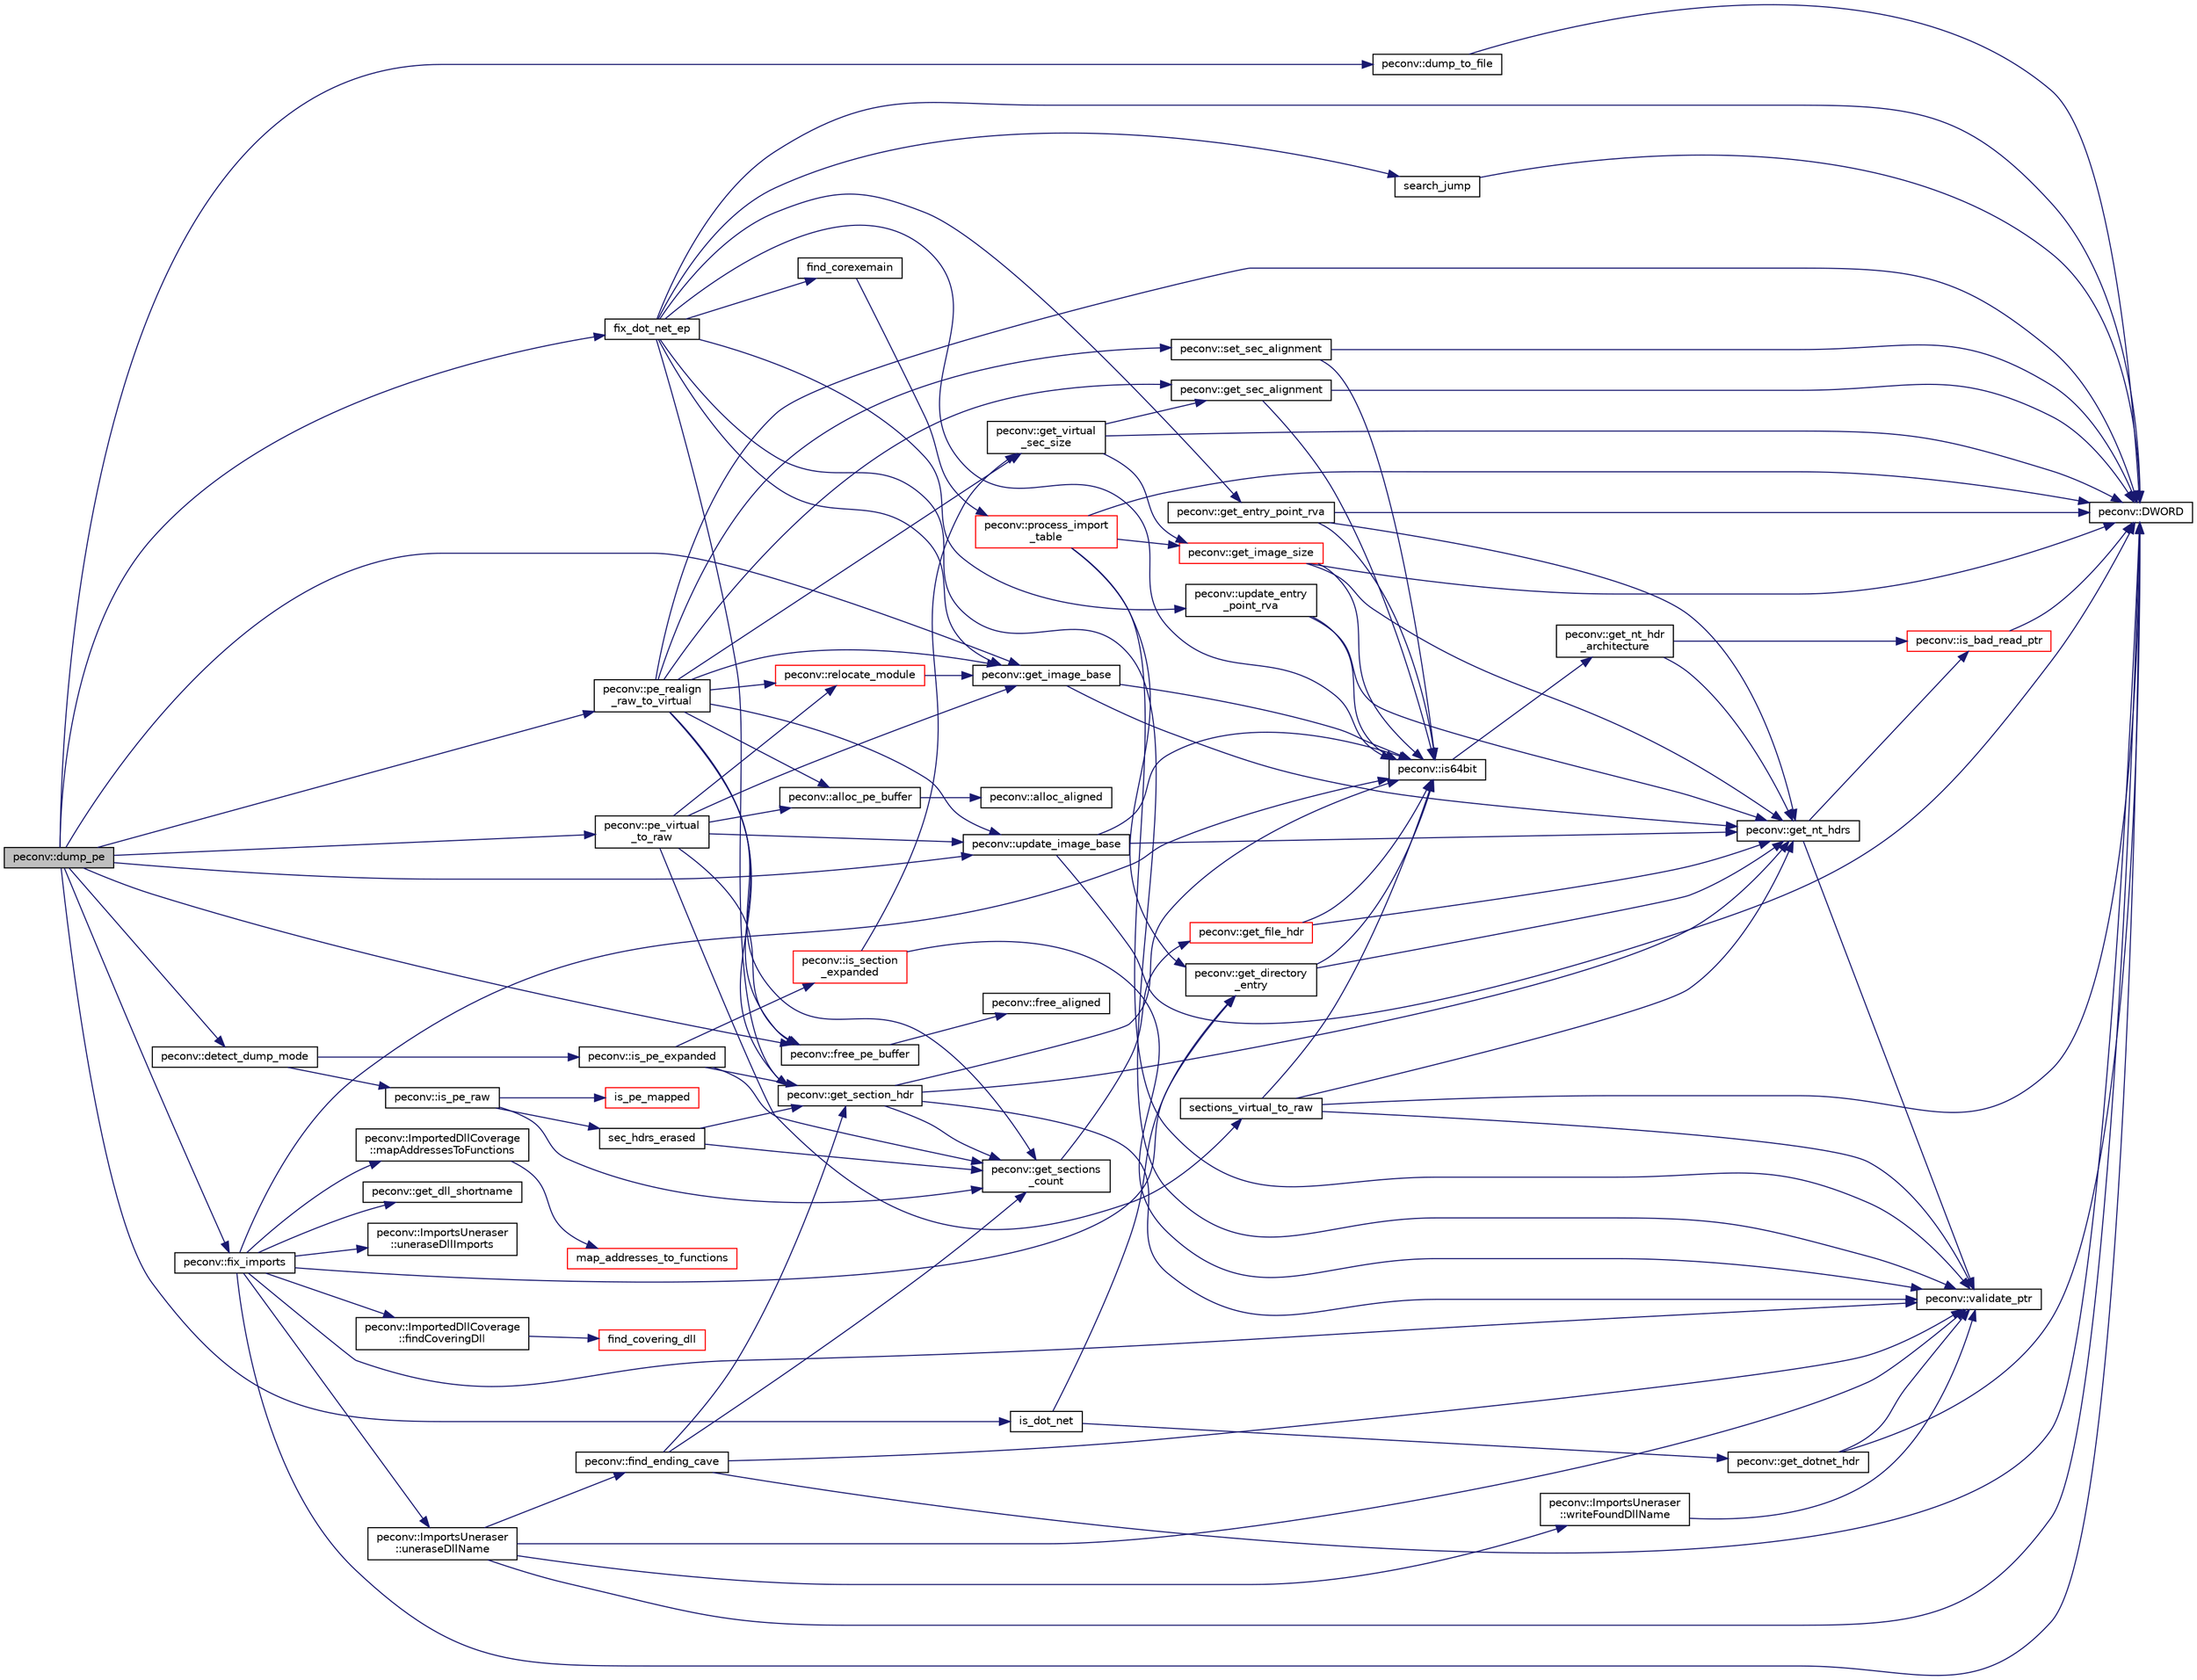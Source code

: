 digraph "peconv::dump_pe"
{
 // LATEX_PDF_SIZE
  edge [fontname="Helvetica",fontsize="10",labelfontname="Helvetica",labelfontsize="10"];
  node [fontname="Helvetica",fontsize="10",shape=record];
  rankdir="LR";
  Node1 [label="peconv::dump_pe",height=0.2,width=0.4,color="black", fillcolor="grey75", style="filled", fontcolor="black",tooltip=" "];
  Node1 -> Node2 [color="midnightblue",fontsize="10",style="solid",fontname="Helvetica"];
  Node2 [label="peconv::detect_dump_mode",height=0.2,width=0.4,color="black", fillcolor="white", style="filled",URL="$namespacepeconv.html#ab921893df2ddaeb33f3b376a04e5afde",tooltip=" "];
  Node2 -> Node3 [color="midnightblue",fontsize="10",style="solid",fontname="Helvetica"];
  Node3 [label="peconv::is_pe_expanded",height=0.2,width=0.4,color="black", fillcolor="white", style="filled",URL="$namespacepeconv.html#abadc792662f4eacb9a9f5453ed977816",tooltip=" "];
  Node3 -> Node4 [color="midnightblue",fontsize="10",style="solid",fontname="Helvetica"];
  Node4 [label="peconv::get_section_hdr",height=0.2,width=0.4,color="black", fillcolor="white", style="filled",URL="$namespacepeconv.html#a63cc4b1dadd9eb341c2d453e65d1ef4c",tooltip=" "];
  Node4 -> Node5 [color="midnightblue",fontsize="10",style="solid",fontname="Helvetica"];
  Node5 [label="peconv::get_nt_hdrs",height=0.2,width=0.4,color="black", fillcolor="white", style="filled",URL="$namespacepeconv.html#ae064b93af2489f2ba43b42fdfff2f2a3",tooltip=" "];
  Node5 -> Node6 [color="midnightblue",fontsize="10",style="solid",fontname="Helvetica"];
  Node6 [label="peconv::is_bad_read_ptr",height=0.2,width=0.4,color="red", fillcolor="white", style="filled",URL="$namespacepeconv.html#aad22870e562a1bf1a8972c0f1ba88056",tooltip=" "];
  Node6 -> Node7 [color="midnightblue",fontsize="10",style="solid",fontname="Helvetica"];
  Node7 [label="peconv::DWORD",height=0.2,width=0.4,color="black", fillcolor="white", style="filled",URL="$namespacepeconv.html#abff674ea8e527f49f9741ff81596a15d",tooltip=" "];
  Node5 -> Node9 [color="midnightblue",fontsize="10",style="solid",fontname="Helvetica"];
  Node9 [label="peconv::validate_ptr",height=0.2,width=0.4,color="black", fillcolor="white", style="filled",URL="$namespacepeconv.html#a02f2984cee1eddb5e883917f2c231016",tooltip=" "];
  Node4 -> Node10 [color="midnightblue",fontsize="10",style="solid",fontname="Helvetica"];
  Node10 [label="peconv::get_sections\l_count",height=0.2,width=0.4,color="black", fillcolor="white", style="filled",URL="$namespacepeconv.html#ab2271a167be8077d8ca0ab9b9bf9483f",tooltip=" "];
  Node10 -> Node11 [color="midnightblue",fontsize="10",style="solid",fontname="Helvetica"];
  Node11 [label="peconv::get_file_hdr",height=0.2,width=0.4,color="red", fillcolor="white", style="filled",URL="$namespacepeconv.html#a30c642b479e9bd27a66332b73d65cabb",tooltip=" "];
  Node11 -> Node5 [color="midnightblue",fontsize="10",style="solid",fontname="Helvetica"];
  Node11 -> Node13 [color="midnightblue",fontsize="10",style="solid",fontname="Helvetica"];
  Node13 [label="peconv::is64bit",height=0.2,width=0.4,color="black", fillcolor="white", style="filled",URL="$namespacepeconv.html#aa66eb25442292a01f9fcd0f1e4da899f",tooltip=" "];
  Node13 -> Node14 [color="midnightblue",fontsize="10",style="solid",fontname="Helvetica"];
  Node14 [label="peconv::get_nt_hdr\l_architecture",height=0.2,width=0.4,color="black", fillcolor="white", style="filled",URL="$namespacepeconv.html#a1621d9ae5ce1a3a0be6a9fa77c7bf59b",tooltip=" "];
  Node14 -> Node5 [color="midnightblue",fontsize="10",style="solid",fontname="Helvetica"];
  Node14 -> Node6 [color="midnightblue",fontsize="10",style="solid",fontname="Helvetica"];
  Node4 -> Node13 [color="midnightblue",fontsize="10",style="solid",fontname="Helvetica"];
  Node4 -> Node9 [color="midnightblue",fontsize="10",style="solid",fontname="Helvetica"];
  Node3 -> Node10 [color="midnightblue",fontsize="10",style="solid",fontname="Helvetica"];
  Node3 -> Node15 [color="midnightblue",fontsize="10",style="solid",fontname="Helvetica"];
  Node15 [label="peconv::is_section\l_expanded",height=0.2,width=0.4,color="red", fillcolor="white", style="filled",URL="$namespacepeconv.html#a2666035d7df89e33d188628064720a68",tooltip=" "];
  Node15 -> Node16 [color="midnightblue",fontsize="10",style="solid",fontname="Helvetica"];
  Node16 [label="peconv::get_virtual\l_sec_size",height=0.2,width=0.4,color="black", fillcolor="white", style="filled",URL="$namespacepeconv.html#a2e208adcdf6990b44a9f5a09b831b554",tooltip=" "];
  Node16 -> Node7 [color="midnightblue",fontsize="10",style="solid",fontname="Helvetica"];
  Node16 -> Node17 [color="midnightblue",fontsize="10",style="solid",fontname="Helvetica"];
  Node17 [label="peconv::get_image_size",height=0.2,width=0.4,color="red", fillcolor="white", style="filled",URL="$namespacepeconv.html#a7d79bda8907a18a81aa6bd8e1c1626cb",tooltip=" "];
  Node17 -> Node7 [color="midnightblue",fontsize="10",style="solid",fontname="Helvetica"];
  Node17 -> Node5 [color="midnightblue",fontsize="10",style="solid",fontname="Helvetica"];
  Node17 -> Node13 [color="midnightblue",fontsize="10",style="solid",fontname="Helvetica"];
  Node16 -> Node20 [color="midnightblue",fontsize="10",style="solid",fontname="Helvetica"];
  Node20 [label="peconv::get_sec_alignment",height=0.2,width=0.4,color="black", fillcolor="white", style="filled",URL="$namespacepeconv.html#aa040616c6dec10cb9d9f3dc9ffbcb68c",tooltip=" "];
  Node20 -> Node7 [color="midnightblue",fontsize="10",style="solid",fontname="Helvetica"];
  Node20 -> Node13 [color="midnightblue",fontsize="10",style="solid",fontname="Helvetica"];
  Node15 -> Node9 [color="midnightblue",fontsize="10",style="solid",fontname="Helvetica"];
  Node2 -> Node22 [color="midnightblue",fontsize="10",style="solid",fontname="Helvetica"];
  Node22 [label="peconv::is_pe_raw",height=0.2,width=0.4,color="black", fillcolor="white", style="filled",URL="$namespacepeconv.html#a3046d1cdda885f782e5ef1497123a515",tooltip=" "];
  Node22 -> Node10 [color="midnightblue",fontsize="10",style="solid",fontname="Helvetica"];
  Node22 -> Node23 [color="midnightblue",fontsize="10",style="solid",fontname="Helvetica"];
  Node23 [label="is_pe_mapped",height=0.2,width=0.4,color="red", fillcolor="white", style="filled",URL="$pe__mode__detector_8cpp.html#aee0b670cbdb261635a8cc5f8f33cb9da",tooltip=" "];
  Node22 -> Node35 [color="midnightblue",fontsize="10",style="solid",fontname="Helvetica"];
  Node35 [label="sec_hdrs_erased",height=0.2,width=0.4,color="black", fillcolor="white", style="filled",URL="$pe__mode__detector_8cpp.html#affdcfe22d38288937ec5fa936e708118",tooltip=" "];
  Node35 -> Node4 [color="midnightblue",fontsize="10",style="solid",fontname="Helvetica"];
  Node35 -> Node10 [color="midnightblue",fontsize="10",style="solid",fontname="Helvetica"];
  Node1 -> Node36 [color="midnightblue",fontsize="10",style="solid",fontname="Helvetica"];
  Node36 [label="peconv::dump_to_file",height=0.2,width=0.4,color="black", fillcolor="white", style="filled",URL="$namespacepeconv.html#ab42b47b407565497fe16772d66b02606",tooltip=" "];
  Node36 -> Node7 [color="midnightblue",fontsize="10",style="solid",fontname="Helvetica"];
  Node1 -> Node37 [color="midnightblue",fontsize="10",style="solid",fontname="Helvetica"];
  Node37 [label="fix_dot_net_ep",height=0.2,width=0.4,color="black", fillcolor="white", style="filled",URL="$fix__dot__net__ep_8cpp.html#a3568562d224c76b49d5841a18e63d96c",tooltip=" "];
  Node37 -> Node7 [color="midnightblue",fontsize="10",style="solid",fontname="Helvetica"];
  Node37 -> Node38 [color="midnightblue",fontsize="10",style="solid",fontname="Helvetica"];
  Node38 [label="find_corexemain",height=0.2,width=0.4,color="black", fillcolor="white", style="filled",URL="$fix__dot__net__ep_8cpp.html#afc946fd358af361f6c6305f0cf56534b",tooltip=" "];
  Node38 -> Node39 [color="midnightblue",fontsize="10",style="solid",fontname="Helvetica"];
  Node39 [label="peconv::process_import\l_table",height=0.2,width=0.4,color="red", fillcolor="white", style="filled",URL="$namespacepeconv.html#a48b50ca71aff05c2edfca1ff816db197",tooltip=" "];
  Node39 -> Node7 [color="midnightblue",fontsize="10",style="solid",fontname="Helvetica"];
  Node39 -> Node25 [color="midnightblue",fontsize="10",style="solid",fontname="Helvetica"];
  Node25 [label="peconv::get_directory\l_entry",height=0.2,width=0.4,color="black", fillcolor="white", style="filled",URL="$namespacepeconv.html#ad22e135ef3600e6ebc35b809804f5b68",tooltip=" "];
  Node25 -> Node5 [color="midnightblue",fontsize="10",style="solid",fontname="Helvetica"];
  Node25 -> Node13 [color="midnightblue",fontsize="10",style="solid",fontname="Helvetica"];
  Node39 -> Node17 [color="midnightblue",fontsize="10",style="solid",fontname="Helvetica"];
  Node39 -> Node9 [color="midnightblue",fontsize="10",style="solid",fontname="Helvetica"];
  Node37 -> Node41 [color="midnightblue",fontsize="10",style="solid",fontname="Helvetica"];
  Node41 [label="peconv::get_entry_point_rva",height=0.2,width=0.4,color="black", fillcolor="white", style="filled",URL="$namespacepeconv.html#a12d3fa7eccb95cafc6d2be997965e97c",tooltip=" "];
  Node41 -> Node7 [color="midnightblue",fontsize="10",style="solid",fontname="Helvetica"];
  Node41 -> Node5 [color="midnightblue",fontsize="10",style="solid",fontname="Helvetica"];
  Node41 -> Node13 [color="midnightblue",fontsize="10",style="solid",fontname="Helvetica"];
  Node37 -> Node42 [color="midnightblue",fontsize="10",style="solid",fontname="Helvetica"];
  Node42 [label="peconv::get_image_base",height=0.2,width=0.4,color="black", fillcolor="white", style="filled",URL="$namespacepeconv.html#a413347caca570436e87a5dedc988660d",tooltip=" "];
  Node42 -> Node5 [color="midnightblue",fontsize="10",style="solid",fontname="Helvetica"];
  Node42 -> Node13 [color="midnightblue",fontsize="10",style="solid",fontname="Helvetica"];
  Node37 -> Node4 [color="midnightblue",fontsize="10",style="solid",fontname="Helvetica"];
  Node37 -> Node13 [color="midnightblue",fontsize="10",style="solid",fontname="Helvetica"];
  Node37 -> Node43 [color="midnightblue",fontsize="10",style="solid",fontname="Helvetica"];
  Node43 [label="search_jump",height=0.2,width=0.4,color="black", fillcolor="white", style="filled",URL="$fix__dot__net__ep_8cpp.html#ace75081cd3fd63b0edd8bec6cc17d8f8",tooltip=" "];
  Node43 -> Node7 [color="midnightblue",fontsize="10",style="solid",fontname="Helvetica"];
  Node37 -> Node44 [color="midnightblue",fontsize="10",style="solid",fontname="Helvetica"];
  Node44 [label="peconv::update_entry\l_point_rva",height=0.2,width=0.4,color="black", fillcolor="white", style="filled",URL="$namespacepeconv.html#a004e65e7a4fa036bfc18dcf4091b985d",tooltip=" "];
  Node44 -> Node5 [color="midnightblue",fontsize="10",style="solid",fontname="Helvetica"];
  Node44 -> Node13 [color="midnightblue",fontsize="10",style="solid",fontname="Helvetica"];
  Node37 -> Node9 [color="midnightblue",fontsize="10",style="solid",fontname="Helvetica"];
  Node1 -> Node45 [color="midnightblue",fontsize="10",style="solid",fontname="Helvetica"];
  Node45 [label="peconv::fix_imports",height=0.2,width=0.4,color="black", fillcolor="white", style="filled",URL="$namespacepeconv.html#a38e3da47a207cd5ed9cfdd4c2a650db0",tooltip=" "];
  Node45 -> Node7 [color="midnightblue",fontsize="10",style="solid",fontname="Helvetica"];
  Node45 -> Node46 [color="midnightblue",fontsize="10",style="solid",fontname="Helvetica"];
  Node46 [label="peconv::ImportedDllCoverage\l::findCoveringDll",height=0.2,width=0.4,color="black", fillcolor="white", style="filled",URL="$classpeconv_1_1_imported_dll_coverage.html#a4ab945b8531b18d18df02cbe82084185",tooltip=" "];
  Node46 -> Node47 [color="midnightblue",fontsize="10",style="solid",fontname="Helvetica"];
  Node47 [label="find_covering_dll",height=0.2,width=0.4,color="red", fillcolor="white", style="filled",URL="$fix__imports_8cpp.html#a1080df55d905f4d4aec10316c73b90d4",tooltip=" "];
  Node45 -> Node25 [color="midnightblue",fontsize="10",style="solid",fontname="Helvetica"];
  Node45 -> Node51 [color="midnightblue",fontsize="10",style="solid",fontname="Helvetica"];
  Node51 [label="peconv::get_dll_shortname",height=0.2,width=0.4,color="black", fillcolor="white", style="filled",URL="$namespacepeconv.html#aec77b235ab2a6e9f565b1d93828220ad",tooltip=" "];
  Node45 -> Node13 [color="midnightblue",fontsize="10",style="solid",fontname="Helvetica"];
  Node45 -> Node52 [color="midnightblue",fontsize="10",style="solid",fontname="Helvetica"];
  Node52 [label="peconv::ImportedDllCoverage\l::mapAddressesToFunctions",height=0.2,width=0.4,color="black", fillcolor="white", style="filled",URL="$classpeconv_1_1_imported_dll_coverage.html#a76c1e88be67367a70981d4c2545f64e3",tooltip=" "];
  Node52 -> Node53 [color="midnightblue",fontsize="10",style="solid",fontname="Helvetica"];
  Node53 [label="map_addresses_to_functions",height=0.2,width=0.4,color="red", fillcolor="white", style="filled",URL="$fix__imports_8cpp.html#aa0ace6690418a5db20ba7a713a0494f1",tooltip=" "];
  Node45 -> Node57 [color="midnightblue",fontsize="10",style="solid",fontname="Helvetica"];
  Node57 [label="peconv::ImportsUneraser\l::uneraseDllImports",height=0.2,width=0.4,color="black", fillcolor="white", style="filled",URL="$classpeconv_1_1_imports_uneraser.html#ab92ef0cc71ef9973eaa2befd8262519a",tooltip=" "];
  Node45 -> Node58 [color="midnightblue",fontsize="10",style="solid",fontname="Helvetica"];
  Node58 [label="peconv::ImportsUneraser\l::uneraseDllName",height=0.2,width=0.4,color="black", fillcolor="white", style="filled",URL="$classpeconv_1_1_imports_uneraser.html#aa04d81c9356a905aacd731d3b9b59cf9",tooltip=" "];
  Node58 -> Node7 [color="midnightblue",fontsize="10",style="solid",fontname="Helvetica"];
  Node58 -> Node59 [color="midnightblue",fontsize="10",style="solid",fontname="Helvetica"];
  Node59 [label="peconv::find_ending_cave",height=0.2,width=0.4,color="black", fillcolor="white", style="filled",URL="$namespacepeconv.html#a8305069df7f35087b9b45db686417009",tooltip=" "];
  Node59 -> Node7 [color="midnightblue",fontsize="10",style="solid",fontname="Helvetica"];
  Node59 -> Node4 [color="midnightblue",fontsize="10",style="solid",fontname="Helvetica"];
  Node59 -> Node10 [color="midnightblue",fontsize="10",style="solid",fontname="Helvetica"];
  Node59 -> Node9 [color="midnightblue",fontsize="10",style="solid",fontname="Helvetica"];
  Node58 -> Node9 [color="midnightblue",fontsize="10",style="solid",fontname="Helvetica"];
  Node58 -> Node60 [color="midnightblue",fontsize="10",style="solid",fontname="Helvetica"];
  Node60 [label="peconv::ImportsUneraser\l::writeFoundDllName",height=0.2,width=0.4,color="black", fillcolor="white", style="filled",URL="$classpeconv_1_1_imports_uneraser.html#a1d9a2f83300fef33a1a57c993aed1e0a",tooltip=" "];
  Node60 -> Node9 [color="midnightblue",fontsize="10",style="solid",fontname="Helvetica"];
  Node45 -> Node9 [color="midnightblue",fontsize="10",style="solid",fontname="Helvetica"];
  Node1 -> Node61 [color="midnightblue",fontsize="10",style="solid",fontname="Helvetica"];
  Node61 [label="peconv::free_pe_buffer",height=0.2,width=0.4,color="black", fillcolor="white", style="filled",URL="$namespacepeconv.html#a839f04fa06f311e3270a4305421ad35f",tooltip=" "];
  Node61 -> Node62 [color="midnightblue",fontsize="10",style="solid",fontname="Helvetica"];
  Node62 [label="peconv::free_aligned",height=0.2,width=0.4,color="black", fillcolor="white", style="filled",URL="$namespacepeconv.html#a0e37c28aa6d21070a623054c52126531",tooltip=" "];
  Node1 -> Node42 [color="midnightblue",fontsize="10",style="solid",fontname="Helvetica"];
  Node1 -> Node63 [color="midnightblue",fontsize="10",style="solid",fontname="Helvetica"];
  Node63 [label="is_dot_net",height=0.2,width=0.4,color="black", fillcolor="white", style="filled",URL="$fix__dot__net__ep_8cpp.html#a3527cc38038e8bb746932fd84e8994b3",tooltip=" "];
  Node63 -> Node25 [color="midnightblue",fontsize="10",style="solid",fontname="Helvetica"];
  Node63 -> Node64 [color="midnightblue",fontsize="10",style="solid",fontname="Helvetica"];
  Node64 [label="peconv::get_dotnet_hdr",height=0.2,width=0.4,color="black", fillcolor="white", style="filled",URL="$namespacepeconv.html#a7839c42de0eb9d745d1ba40c60f90de4",tooltip=" "];
  Node64 -> Node7 [color="midnightblue",fontsize="10",style="solid",fontname="Helvetica"];
  Node64 -> Node9 [color="midnightblue",fontsize="10",style="solid",fontname="Helvetica"];
  Node1 -> Node65 [color="midnightblue",fontsize="10",style="solid",fontname="Helvetica"];
  Node65 [label="peconv::pe_realign\l_raw_to_virtual",height=0.2,width=0.4,color="black", fillcolor="white", style="filled",URL="$namespacepeconv.html#addf8f50c27775ed2fa84c33450e0ec7e",tooltip=" "];
  Node65 -> Node66 [color="midnightblue",fontsize="10",style="solid",fontname="Helvetica"];
  Node66 [label="peconv::alloc_pe_buffer",height=0.2,width=0.4,color="black", fillcolor="white", style="filled",URL="$namespacepeconv.html#a92647f207ca261ca38ff516943501dd1",tooltip=" "];
  Node66 -> Node67 [color="midnightblue",fontsize="10",style="solid",fontname="Helvetica"];
  Node67 [label="peconv::alloc_aligned",height=0.2,width=0.4,color="black", fillcolor="white", style="filled",URL="$namespacepeconv.html#a3df24248b3c8c9be64db51a405486923",tooltip=" "];
  Node65 -> Node7 [color="midnightblue",fontsize="10",style="solid",fontname="Helvetica"];
  Node65 -> Node61 [color="midnightblue",fontsize="10",style="solid",fontname="Helvetica"];
  Node65 -> Node42 [color="midnightblue",fontsize="10",style="solid",fontname="Helvetica"];
  Node65 -> Node20 [color="midnightblue",fontsize="10",style="solid",fontname="Helvetica"];
  Node65 -> Node4 [color="midnightblue",fontsize="10",style="solid",fontname="Helvetica"];
  Node65 -> Node10 [color="midnightblue",fontsize="10",style="solid",fontname="Helvetica"];
  Node65 -> Node16 [color="midnightblue",fontsize="10",style="solid",fontname="Helvetica"];
  Node65 -> Node68 [color="midnightblue",fontsize="10",style="solid",fontname="Helvetica"];
  Node68 [label="peconv::relocate_module",height=0.2,width=0.4,color="red", fillcolor="white", style="filled",URL="$namespacepeconv.html#ab35521cbdafa0310a0d7e9d1525beed8",tooltip=" "];
  Node68 -> Node42 [color="midnightblue",fontsize="10",style="solid",fontname="Helvetica"];
  Node65 -> Node70 [color="midnightblue",fontsize="10",style="solid",fontname="Helvetica"];
  Node70 [label="peconv::set_sec_alignment",height=0.2,width=0.4,color="black", fillcolor="white", style="filled",URL="$namespacepeconv.html#a02b851a59c1ad626a8b737b9c3d7e89c",tooltip=" "];
  Node70 -> Node7 [color="midnightblue",fontsize="10",style="solid",fontname="Helvetica"];
  Node70 -> Node13 [color="midnightblue",fontsize="10",style="solid",fontname="Helvetica"];
  Node65 -> Node71 [color="midnightblue",fontsize="10",style="solid",fontname="Helvetica"];
  Node71 [label="peconv::update_image_base",height=0.2,width=0.4,color="black", fillcolor="white", style="filled",URL="$namespacepeconv.html#a386f3e2c4274a475f157124b5d116b36",tooltip=" "];
  Node71 -> Node7 [color="midnightblue",fontsize="10",style="solid",fontname="Helvetica"];
  Node71 -> Node5 [color="midnightblue",fontsize="10",style="solid",fontname="Helvetica"];
  Node71 -> Node13 [color="midnightblue",fontsize="10",style="solid",fontname="Helvetica"];
  Node1 -> Node72 [color="midnightblue",fontsize="10",style="solid",fontname="Helvetica"];
  Node72 [label="peconv::pe_virtual\l_to_raw",height=0.2,width=0.4,color="black", fillcolor="white", style="filled",URL="$namespacepeconv.html#a76c6ce4daf3e2f7bfadda595a5113505",tooltip=" "];
  Node72 -> Node66 [color="midnightblue",fontsize="10",style="solid",fontname="Helvetica"];
  Node72 -> Node61 [color="midnightblue",fontsize="10",style="solid",fontname="Helvetica"];
  Node72 -> Node42 [color="midnightblue",fontsize="10",style="solid",fontname="Helvetica"];
  Node72 -> Node68 [color="midnightblue",fontsize="10",style="solid",fontname="Helvetica"];
  Node72 -> Node73 [color="midnightblue",fontsize="10",style="solid",fontname="Helvetica"];
  Node73 [label="sections_virtual_to_raw",height=0.2,width=0.4,color="black", fillcolor="white", style="filled",URL="$pe__virtual__to__raw_8cpp.html#a9cdaf21aebd9581283a011f9efca8a89",tooltip=" "];
  Node73 -> Node7 [color="midnightblue",fontsize="10",style="solid",fontname="Helvetica"];
  Node73 -> Node5 [color="midnightblue",fontsize="10",style="solid",fontname="Helvetica"];
  Node73 -> Node13 [color="midnightblue",fontsize="10",style="solid",fontname="Helvetica"];
  Node73 -> Node9 [color="midnightblue",fontsize="10",style="solid",fontname="Helvetica"];
  Node72 -> Node71 [color="midnightblue",fontsize="10",style="solid",fontname="Helvetica"];
  Node1 -> Node71 [color="midnightblue",fontsize="10",style="solid",fontname="Helvetica"];
}
